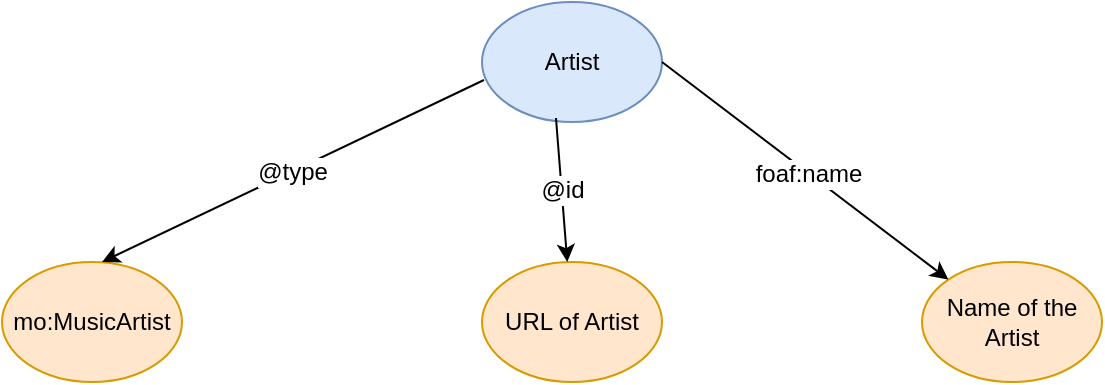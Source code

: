 <mxfile version="22.1.18" type="device">
  <diagram id="xqXEC-mgUUK8uqNGGsM_" name="Page-1">
    <mxGraphModel dx="792" dy="1130" grid="1" gridSize="10" guides="1" tooltips="1" connect="1" arrows="1" fold="1" page="1" pageScale="1" pageWidth="1169" pageHeight="827" math="0" shadow="0">
      <root>
        <mxCell id="0" />
        <mxCell id="1" parent="0" />
        <mxCell id="n2ybh0vTUaBzuMdc3JuH-1" value="Artist" style="ellipse;whiteSpace=wrap;html=1;fillColor=#dae8fc;strokeColor=#6c8ebf;" vertex="1" parent="1">
          <mxGeometry x="320" y="60" width="90" height="60" as="geometry" />
        </mxCell>
        <mxCell id="n2ybh0vTUaBzuMdc3JuH-2" value="mo:MusicArtist" style="ellipse;whiteSpace=wrap;html=1;fillColor=#ffe6cc;strokeColor=#d79b00;" vertex="1" parent="1">
          <mxGeometry x="80" y="190" width="90" height="60" as="geometry" />
        </mxCell>
        <mxCell id="n2ybh0vTUaBzuMdc3JuH-3" value="&lt;font style=&quot;font-size: 12px;&quot;&gt;@type&lt;/font&gt;" style="endArrow=classic;html=1;rounded=0;exitX=0.011;exitY=0.65;exitDx=0;exitDy=0;exitPerimeter=0;" edge="1" parent="1" source="n2ybh0vTUaBzuMdc3JuH-1">
          <mxGeometry width="50" height="50" relative="1" as="geometry">
            <mxPoint x="380" y="600" as="sourcePoint" />
            <mxPoint x="130" y="190" as="targetPoint" />
          </mxGeometry>
        </mxCell>
        <mxCell id="n2ybh0vTUaBzuMdc3JuH-4" value="URL of Artist" style="ellipse;whiteSpace=wrap;html=1;fillColor=#ffe6cc;strokeColor=#d79b00;" vertex="1" parent="1">
          <mxGeometry x="320" y="190" width="90" height="60" as="geometry" />
        </mxCell>
        <mxCell id="n2ybh0vTUaBzuMdc3JuH-5" value="&lt;font style=&quot;font-size: 12px;&quot;&gt;@id&lt;/font&gt;" style="endArrow=classic;html=1;rounded=0;exitX=0.411;exitY=0.967;exitDx=0;exitDy=0;exitPerimeter=0;" edge="1" parent="1" source="n2ybh0vTUaBzuMdc3JuH-1" target="n2ybh0vTUaBzuMdc3JuH-4">
          <mxGeometry width="50" height="50" relative="1" as="geometry">
            <mxPoint x="380" y="600" as="sourcePoint" />
            <mxPoint x="430" y="550" as="targetPoint" />
          </mxGeometry>
        </mxCell>
        <mxCell id="n2ybh0vTUaBzuMdc3JuH-6" value="Name of the Artist" style="ellipse;whiteSpace=wrap;html=1;fillColor=#ffe6cc;strokeColor=#d79b00;" vertex="1" parent="1">
          <mxGeometry x="540" y="190" width="90" height="60" as="geometry" />
        </mxCell>
        <mxCell id="n2ybh0vTUaBzuMdc3JuH-8" value="" style="endArrow=classic;html=1;rounded=0;exitX=1;exitY=0.5;exitDx=0;exitDy=0;entryX=0;entryY=0;entryDx=0;entryDy=0;" edge="1" parent="1" source="n2ybh0vTUaBzuMdc3JuH-1" target="n2ybh0vTUaBzuMdc3JuH-6">
          <mxGeometry width="50" height="50" relative="1" as="geometry">
            <mxPoint x="380" y="600" as="sourcePoint" />
            <mxPoint x="430" y="550" as="targetPoint" />
          </mxGeometry>
        </mxCell>
        <mxCell id="n2ybh0vTUaBzuMdc3JuH-9" value="foaf:name" style="edgeLabel;html=1;align=center;verticalAlign=middle;resizable=0;points=[];fontSize=12;" vertex="1" connectable="0" parent="n2ybh0vTUaBzuMdc3JuH-8">
          <mxGeometry x="0.017" relative="1" as="geometry">
            <mxPoint as="offset" />
          </mxGeometry>
        </mxCell>
      </root>
    </mxGraphModel>
  </diagram>
</mxfile>
